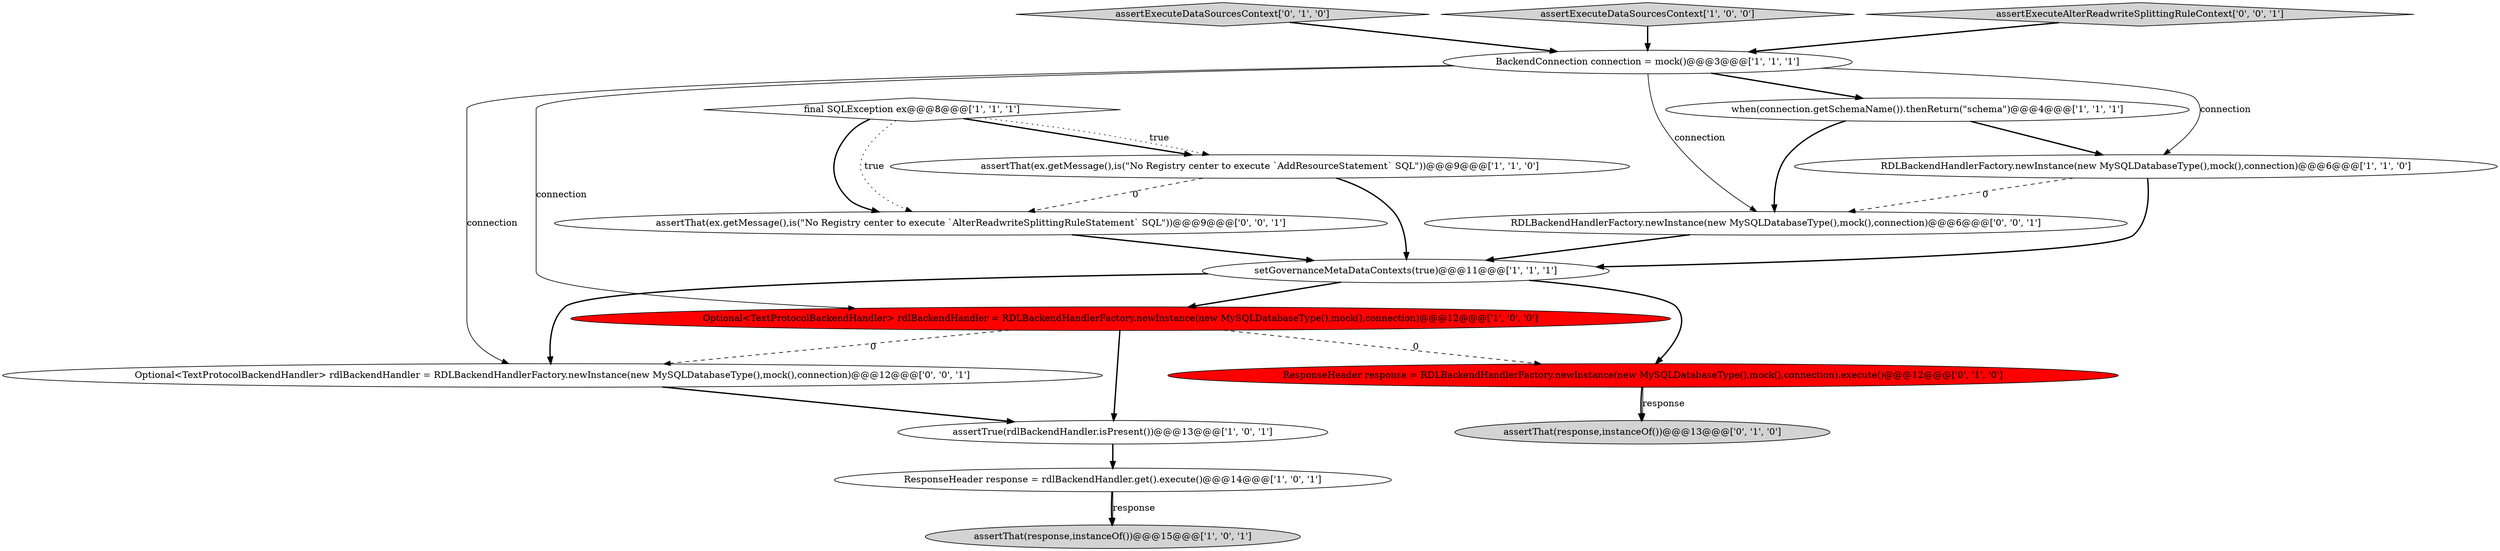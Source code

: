 digraph {
3 [style = filled, label = "assertThat(ex.getMessage(),is(\"No Registry center to execute `AddResourceStatement` SQL\"))@@@9@@@['1', '1', '0']", fillcolor = white, shape = ellipse image = "AAA0AAABBB1BBB"];
10 [style = filled, label = "setGovernanceMetaDataContexts(true)@@@11@@@['1', '1', '1']", fillcolor = white, shape = ellipse image = "AAA0AAABBB1BBB"];
0 [style = filled, label = "final SQLException ex@@@8@@@['1', '1', '1']", fillcolor = white, shape = diamond image = "AAA0AAABBB1BBB"];
5 [style = filled, label = "BackendConnection connection = mock()@@@3@@@['1', '1', '1']", fillcolor = white, shape = ellipse image = "AAA0AAABBB1BBB"];
17 [style = filled, label = "Optional<TextProtocolBackendHandler> rdlBackendHandler = RDLBackendHandlerFactory.newInstance(new MySQLDatabaseType(),mock(),connection)@@@12@@@['0', '0', '1']", fillcolor = white, shape = ellipse image = "AAA0AAABBB3BBB"];
8 [style = filled, label = "assertThat(response,instanceOf())@@@15@@@['1', '0', '1']", fillcolor = lightgray, shape = ellipse image = "AAA0AAABBB1BBB"];
12 [style = filled, label = "assertExecuteDataSourcesContext['0', '1', '0']", fillcolor = lightgray, shape = diamond image = "AAA0AAABBB2BBB"];
1 [style = filled, label = "assertTrue(rdlBackendHandler.isPresent())@@@13@@@['1', '0', '1']", fillcolor = white, shape = ellipse image = "AAA0AAABBB1BBB"];
4 [style = filled, label = "assertExecuteDataSourcesContext['1', '0', '0']", fillcolor = lightgray, shape = diamond image = "AAA0AAABBB1BBB"];
14 [style = filled, label = "assertExecuteAlterReadwriteSplittingRuleContext['0', '0', '1']", fillcolor = lightgray, shape = diamond image = "AAA0AAABBB3BBB"];
11 [style = filled, label = "assertThat(response,instanceOf())@@@13@@@['0', '1', '0']", fillcolor = lightgray, shape = ellipse image = "AAA0AAABBB2BBB"];
13 [style = filled, label = "ResponseHeader response = RDLBackendHandlerFactory.newInstance(new MySQLDatabaseType(),mock(),connection).execute()@@@12@@@['0', '1', '0']", fillcolor = red, shape = ellipse image = "AAA1AAABBB2BBB"];
7 [style = filled, label = "ResponseHeader response = rdlBackendHandler.get().execute()@@@14@@@['1', '0', '1']", fillcolor = white, shape = ellipse image = "AAA0AAABBB1BBB"];
6 [style = filled, label = "Optional<TextProtocolBackendHandler> rdlBackendHandler = RDLBackendHandlerFactory.newInstance(new MySQLDatabaseType(),mock(),connection)@@@12@@@['1', '0', '0']", fillcolor = red, shape = ellipse image = "AAA1AAABBB1BBB"];
15 [style = filled, label = "RDLBackendHandlerFactory.newInstance(new MySQLDatabaseType(),mock(),connection)@@@6@@@['0', '0', '1']", fillcolor = white, shape = ellipse image = "AAA0AAABBB3BBB"];
9 [style = filled, label = "when(connection.getSchemaName()).thenReturn(\"schema\")@@@4@@@['1', '1', '1']", fillcolor = white, shape = ellipse image = "AAA0AAABBB1BBB"];
2 [style = filled, label = "RDLBackendHandlerFactory.newInstance(new MySQLDatabaseType(),mock(),connection)@@@6@@@['1', '1', '0']", fillcolor = white, shape = ellipse image = "AAA0AAABBB1BBB"];
16 [style = filled, label = "assertThat(ex.getMessage(),is(\"No Registry center to execute `AlterReadwriteSplittingRuleStatement` SQL\"))@@@9@@@['0', '0', '1']", fillcolor = white, shape = ellipse image = "AAA0AAABBB3BBB"];
0->3 [style = bold, label=""];
0->16 [style = bold, label=""];
15->10 [style = bold, label=""];
12->5 [style = bold, label=""];
17->1 [style = bold, label=""];
5->9 [style = bold, label=""];
9->2 [style = bold, label=""];
16->10 [style = bold, label=""];
3->16 [style = dashed, label="0"];
10->17 [style = bold, label=""];
6->17 [style = dashed, label="0"];
13->11 [style = solid, label="response"];
2->10 [style = bold, label=""];
7->8 [style = bold, label=""];
1->7 [style = bold, label=""];
10->6 [style = bold, label=""];
13->11 [style = bold, label=""];
2->15 [style = dashed, label="0"];
3->10 [style = bold, label=""];
6->1 [style = bold, label=""];
6->13 [style = dashed, label="0"];
10->13 [style = bold, label=""];
5->15 [style = solid, label="connection"];
9->15 [style = bold, label=""];
5->17 [style = solid, label="connection"];
5->6 [style = solid, label="connection"];
0->3 [style = dotted, label="true"];
0->16 [style = dotted, label="true"];
7->8 [style = solid, label="response"];
4->5 [style = bold, label=""];
5->2 [style = solid, label="connection"];
14->5 [style = bold, label=""];
}
